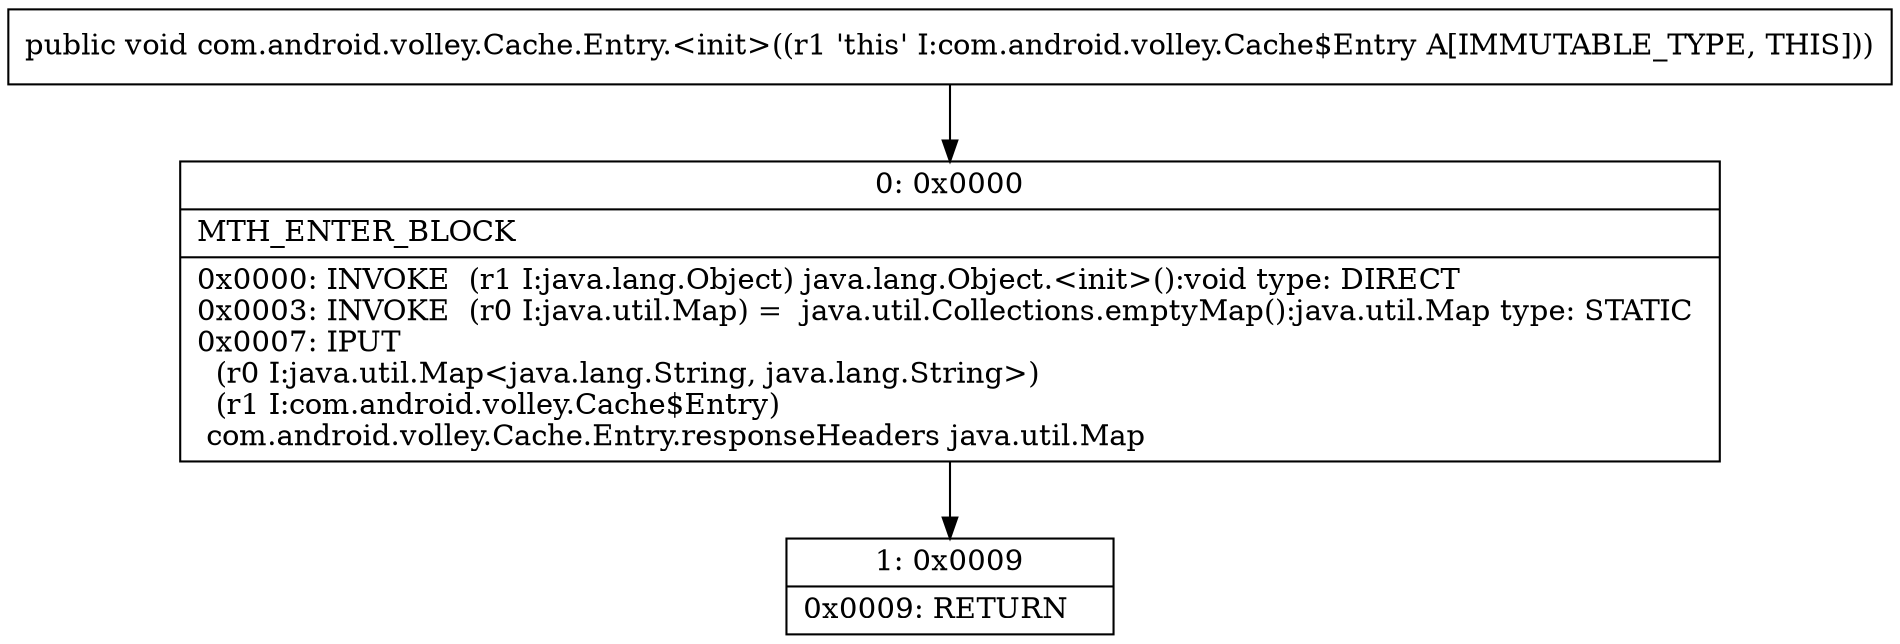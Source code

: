 digraph "CFG forcom.android.volley.Cache.Entry.\<init\>()V" {
Node_0 [shape=record,label="{0\:\ 0x0000|MTH_ENTER_BLOCK\l|0x0000: INVOKE  (r1 I:java.lang.Object) java.lang.Object.\<init\>():void type: DIRECT \l0x0003: INVOKE  (r0 I:java.util.Map) =  java.util.Collections.emptyMap():java.util.Map type: STATIC \l0x0007: IPUT  \l  (r0 I:java.util.Map\<java.lang.String, java.lang.String\>)\l  (r1 I:com.android.volley.Cache$Entry)\l com.android.volley.Cache.Entry.responseHeaders java.util.Map \l}"];
Node_1 [shape=record,label="{1\:\ 0x0009|0x0009: RETURN   \l}"];
MethodNode[shape=record,label="{public void com.android.volley.Cache.Entry.\<init\>((r1 'this' I:com.android.volley.Cache$Entry A[IMMUTABLE_TYPE, THIS])) }"];
MethodNode -> Node_0;
Node_0 -> Node_1;
}

